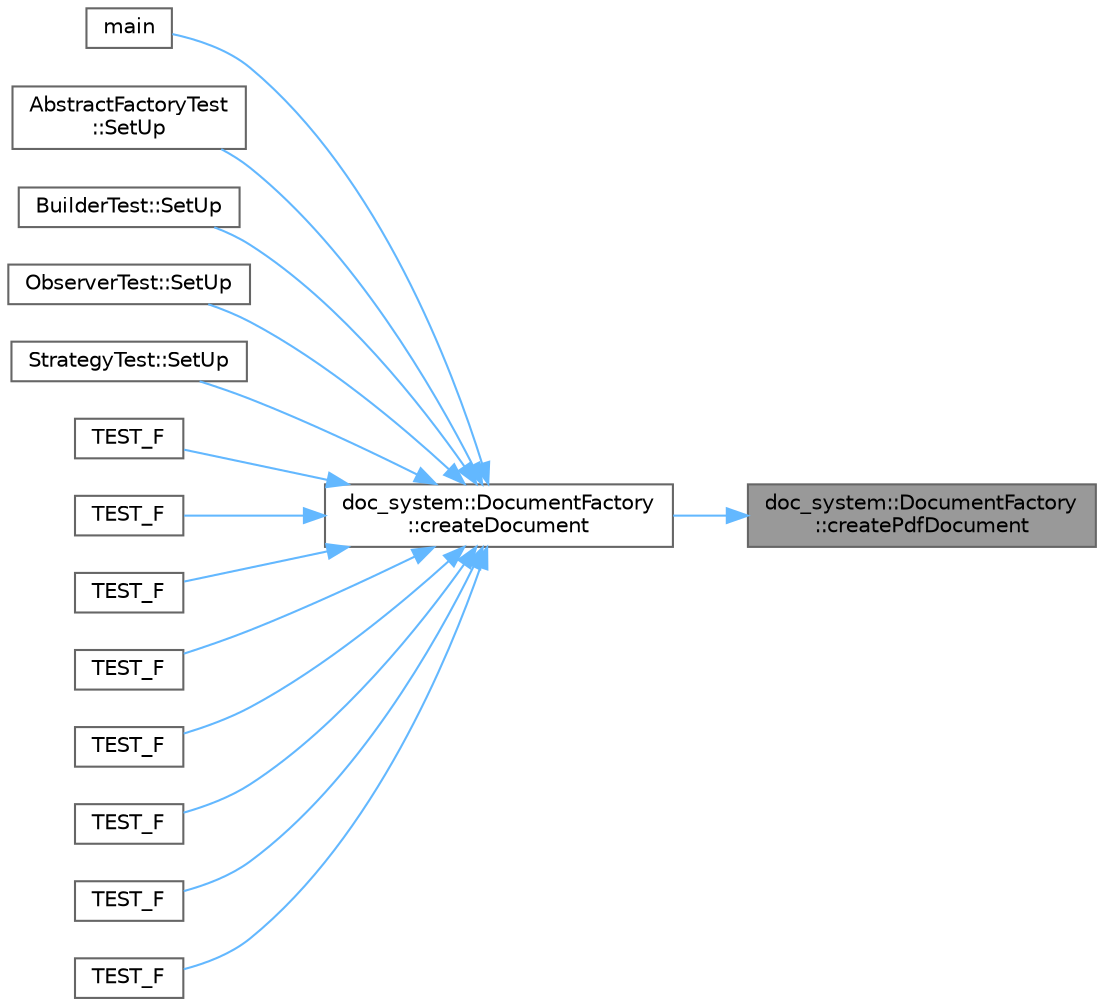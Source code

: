 digraph "doc_system::DocumentFactory::createPdfDocument"
{
 // INTERACTIVE_SVG=YES
 // LATEX_PDF_SIZE
  bgcolor="transparent";
  edge [fontname=Helvetica,fontsize=10,labelfontname=Helvetica,labelfontsize=10];
  node [fontname=Helvetica,fontsize=10,shape=box,height=0.2,width=0.4];
  rankdir="RL";
  Node1 [id="Node000001",label="doc_system::DocumentFactory\l::createPdfDocument",height=0.2,width=0.4,color="gray40", fillcolor="grey60", style="filled", fontcolor="black",tooltip=" "];
  Node1 -> Node2 [id="edge1_Node000001_Node000002",dir="back",color="steelblue1",style="solid",tooltip=" "];
  Node2 [id="Node000002",label="doc_system::DocumentFactory\l::createDocument",height=0.2,width=0.4,color="grey40", fillcolor="white", style="filled",URL="$classdoc__system_1_1_document_factory.html#a60c85c3aed2b413f6220de1c25a9f195",tooltip=" "];
  Node2 -> Node3 [id="edge2_Node000002_Node000003",dir="back",color="steelblue1",style="solid",tooltip=" "];
  Node3 [id="Node000003",label="main",height=0.2,width=0.4,color="grey40", fillcolor="white", style="filled",URL="$document__system__example_8cpp.html#ae66f6b31b5ad750f1fe042a706a4e3d4",tooltip=" "];
  Node2 -> Node4 [id="edge3_Node000002_Node000004",dir="back",color="steelblue1",style="solid",tooltip=" "];
  Node4 [id="Node000004",label="AbstractFactoryTest\l::SetUp",height=0.2,width=0.4,color="grey40", fillcolor="white", style="filled",URL="$class_abstract_factory_test.html#a376e402649e90ba915921c0af4a0403f",tooltip=" "];
  Node2 -> Node5 [id="edge4_Node000002_Node000005",dir="back",color="steelblue1",style="solid",tooltip=" "];
  Node5 [id="Node000005",label="BuilderTest::SetUp",height=0.2,width=0.4,color="grey40", fillcolor="white", style="filled",URL="$class_builder_test.html#a2eb75bb950790a308236a89ed6ca1afb",tooltip=" "];
  Node2 -> Node6 [id="edge5_Node000002_Node000006",dir="back",color="steelblue1",style="solid",tooltip=" "];
  Node6 [id="Node000006",label="ObserverTest::SetUp",height=0.2,width=0.4,color="grey40", fillcolor="white", style="filled",URL="$class_observer_test.html#ab22192ebbb8dc2e7d6f29635108b803a",tooltip=" "];
  Node2 -> Node7 [id="edge6_Node000002_Node000007",dir="back",color="steelblue1",style="solid",tooltip=" "];
  Node7 [id="Node000007",label="StrategyTest::SetUp",height=0.2,width=0.4,color="grey40", fillcolor="white", style="filled",URL="$class_strategy_test.html#a86adc8a45229e984936c1bb99605168a",tooltip=" "];
  Node2 -> Node8 [id="edge7_Node000002_Node000008",dir="back",color="steelblue1",style="solid",tooltip=" "];
  Node8 [id="Node000008",label="TEST_F",height=0.2,width=0.4,color="grey40", fillcolor="white", style="filled",URL="$test__factory_8cpp.html#a35d12c3c74e0285549af66dd43b4138d",tooltip=" "];
  Node2 -> Node9 [id="edge8_Node000002_Node000009",dir="back",color="steelblue1",style="solid",tooltip=" "];
  Node9 [id="Node000009",label="TEST_F",height=0.2,width=0.4,color="grey40", fillcolor="white", style="filled",URL="$test__factory_8cpp.html#a95c68690ec350906189bee5a9b249b00",tooltip=" "];
  Node2 -> Node10 [id="edge9_Node000002_Node000010",dir="back",color="steelblue1",style="solid",tooltip=" "];
  Node10 [id="Node000010",label="TEST_F",height=0.2,width=0.4,color="grey40", fillcolor="white", style="filled",URL="$test__factory_8cpp.html#af03084c5160c483806249ac26c3297e6",tooltip=" "];
  Node2 -> Node11 [id="edge10_Node000002_Node000011",dir="back",color="steelblue1",style="solid",tooltip=" "];
  Node11 [id="Node000011",label="TEST_F",height=0.2,width=0.4,color="grey40", fillcolor="white", style="filled",URL="$test__factory_8cpp.html#a979cd93ab6e55ab383d928e493ff2aa7",tooltip=" "];
  Node2 -> Node12 [id="edge11_Node000002_Node000012",dir="back",color="steelblue1",style="solid",tooltip=" "];
  Node12 [id="Node000012",label="TEST_F",height=0.2,width=0.4,color="grey40", fillcolor="white", style="filled",URL="$test__factory_8cpp.html#aee260525f9d0c5ca3d08adcc230000e9",tooltip=" "];
  Node2 -> Node13 [id="edge12_Node000002_Node000013",dir="back",color="steelblue1",style="solid",tooltip=" "];
  Node13 [id="Node000013",label="TEST_F",height=0.2,width=0.4,color="grey40", fillcolor="white", style="filled",URL="$test__singleton_8cpp.html#a8dc3b1c55212c10922d92105275cae1a",tooltip=" "];
  Node2 -> Node14 [id="edge13_Node000002_Node000014",dir="back",color="steelblue1",style="solid",tooltip=" "];
  Node14 [id="Node000014",label="TEST_F",height=0.2,width=0.4,color="grey40", fillcolor="white", style="filled",URL="$test__singleton_8cpp.html#aff37d1efcb3b14d2c241b3fd68aab851",tooltip=" "];
  Node2 -> Node15 [id="edge14_Node000002_Node000015",dir="back",color="steelblue1",style="solid",tooltip=" "];
  Node15 [id="Node000015",label="TEST_F",height=0.2,width=0.4,color="grey40", fillcolor="white", style="filled",URL="$test__singleton_8cpp.html#a69c30057a45a249645457c0332a2d76e",tooltip=" "];
}
